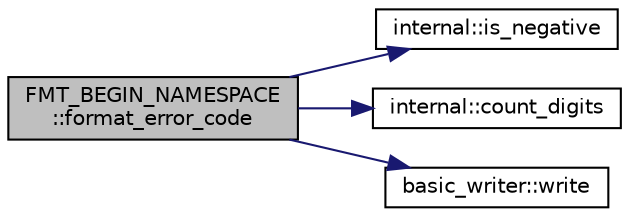 digraph "FMT_BEGIN_NAMESPACE::format_error_code"
{
  edge [fontname="Helvetica",fontsize="10",labelfontname="Helvetica",labelfontsize="10"];
  node [fontname="Helvetica",fontsize="10",shape=record];
  rankdir="LR";
  Node1 [label="FMT_BEGIN_NAMESPACE\l::format_error_code",height=0.2,width=0.4,color="black", fillcolor="grey75", style="filled" fontcolor="black"];
  Node1 -> Node2 [color="midnightblue",fontsize="10",style="solid",fontname="Helvetica"];
  Node2 [label="internal::is_negative",height=0.2,width=0.4,color="black", fillcolor="white", style="filled",URL="$namespaceinternal.html#ac5822d6a6cf07ba173eae0ab2c53bf8c"];
  Node1 -> Node3 [color="midnightblue",fontsize="10",style="solid",fontname="Helvetica"];
  Node3 [label="internal::count_digits",height=0.2,width=0.4,color="black", fillcolor="white", style="filled",URL="$namespaceinternal.html#acd86a6b6cf0e4e395ebc162686dec65d"];
  Node1 -> Node4 [color="midnightblue",fontsize="10",style="solid",fontname="Helvetica"];
  Node4 [label="basic_writer::write",height=0.2,width=0.4,color="black", fillcolor="white", style="filled",URL="$classbasic__writer.html#a1d44923710a19cdeb09ca5e834641ea8"];
}
